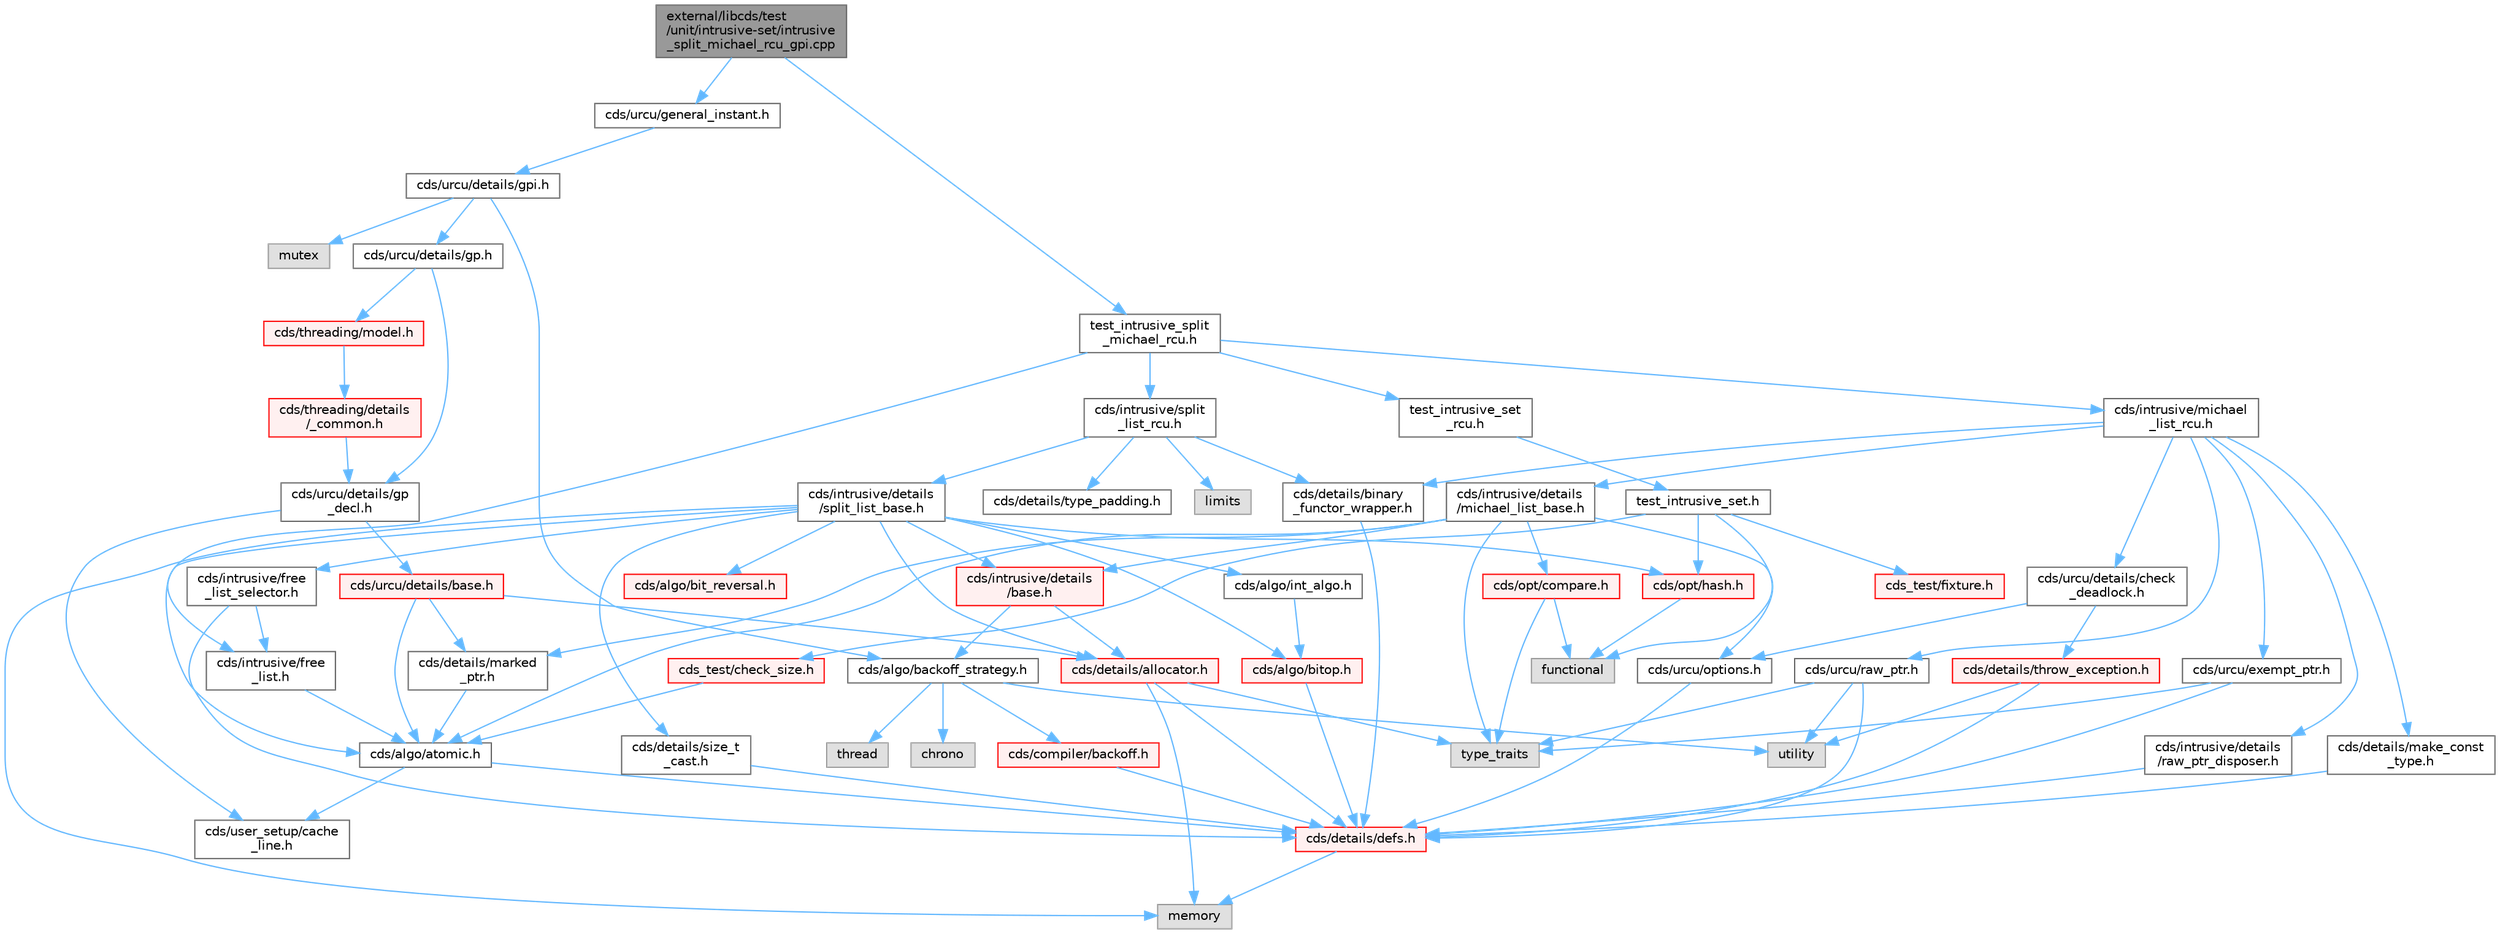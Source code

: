 digraph "external/libcds/test/unit/intrusive-set/intrusive_split_michael_rcu_gpi.cpp"
{
 // LATEX_PDF_SIZE
  bgcolor="transparent";
  edge [fontname=Helvetica,fontsize=10,labelfontname=Helvetica,labelfontsize=10];
  node [fontname=Helvetica,fontsize=10,shape=box,height=0.2,width=0.4];
  Node1 [id="Node000001",label="external/libcds/test\l/unit/intrusive-set/intrusive\l_split_michael_rcu_gpi.cpp",height=0.2,width=0.4,color="gray40", fillcolor="grey60", style="filled", fontcolor="black",tooltip=" "];
  Node1 -> Node2 [id="edge89_Node000001_Node000002",color="steelblue1",style="solid",tooltip=" "];
  Node2 [id="Node000002",label="cds/urcu/general_instant.h",height=0.2,width=0.4,color="grey40", fillcolor="white", style="filled",URL="$general__instant_8h.html",tooltip=" "];
  Node2 -> Node3 [id="edge90_Node000002_Node000003",color="steelblue1",style="solid",tooltip=" "];
  Node3 [id="Node000003",label="cds/urcu/details/gpi.h",height=0.2,width=0.4,color="grey40", fillcolor="white", style="filled",URL="$gpi_8h.html",tooltip=" "];
  Node3 -> Node4 [id="edge91_Node000003_Node000004",color="steelblue1",style="solid",tooltip=" "];
  Node4 [id="Node000004",label="mutex",height=0.2,width=0.4,color="grey60", fillcolor="#E0E0E0", style="filled",tooltip=" "];
  Node3 -> Node5 [id="edge92_Node000003_Node000005",color="steelblue1",style="solid",tooltip=" "];
  Node5 [id="Node000005",label="cds/urcu/details/gp.h",height=0.2,width=0.4,color="grey40", fillcolor="white", style="filled",URL="$gp_8h.html",tooltip=" "];
  Node5 -> Node6 [id="edge93_Node000005_Node000006",color="steelblue1",style="solid",tooltip=" "];
  Node6 [id="Node000006",label="cds/urcu/details/gp\l_decl.h",height=0.2,width=0.4,color="grey40", fillcolor="white", style="filled",URL="$gp__decl_8h.html",tooltip=" "];
  Node6 -> Node7 [id="edge94_Node000006_Node000007",color="steelblue1",style="solid",tooltip=" "];
  Node7 [id="Node000007",label="cds/urcu/details/base.h",height=0.2,width=0.4,color="red", fillcolor="#FFF0F0", style="filled",URL="$external_2libcds_2cds_2urcu_2details_2base_8h.html",tooltip=" "];
  Node7 -> Node8 [id="edge95_Node000007_Node000008",color="steelblue1",style="solid",tooltip=" "];
  Node8 [id="Node000008",label="cds/algo/atomic.h",height=0.2,width=0.4,color="grey40", fillcolor="white", style="filled",URL="$external_2libcds_2cds_2algo_2atomic_8h.html",tooltip=" "];
  Node8 -> Node9 [id="edge96_Node000008_Node000009",color="steelblue1",style="solid",tooltip=" "];
  Node9 [id="Node000009",label="cds/details/defs.h",height=0.2,width=0.4,color="red", fillcolor="#FFF0F0", style="filled",URL="$details_2defs_8h.html",tooltip=" "];
  Node9 -> Node17 [id="edge97_Node000009_Node000017",color="steelblue1",style="solid",tooltip=" "];
  Node17 [id="Node000017",label="memory",height=0.2,width=0.4,color="grey60", fillcolor="#E0E0E0", style="filled",tooltip=" "];
  Node8 -> Node22 [id="edge98_Node000008_Node000022",color="steelblue1",style="solid",tooltip=" "];
  Node22 [id="Node000022",label="cds/user_setup/cache\l_line.h",height=0.2,width=0.4,color="grey40", fillcolor="white", style="filled",URL="$cache__line_8h.html",tooltip="Cache-line size definition"];
  Node7 -> Node24 [id="edge99_Node000007_Node000024",color="steelblue1",style="solid",tooltip=" "];
  Node24 [id="Node000024",label="cds/details/allocator.h",height=0.2,width=0.4,color="red", fillcolor="#FFF0F0", style="filled",URL="$external_2libcds_2cds_2details_2allocator_8h.html",tooltip=" "];
  Node24 -> Node25 [id="edge100_Node000024_Node000025",color="steelblue1",style="solid",tooltip=" "];
  Node25 [id="Node000025",label="type_traits",height=0.2,width=0.4,color="grey60", fillcolor="#E0E0E0", style="filled",tooltip=" "];
  Node24 -> Node17 [id="edge101_Node000024_Node000017",color="steelblue1",style="solid",tooltip=" "];
  Node24 -> Node9 [id="edge102_Node000024_Node000009",color="steelblue1",style="solid",tooltip=" "];
  Node7 -> Node45 [id="edge103_Node000007_Node000045",color="steelblue1",style="solid",tooltip=" "];
  Node45 [id="Node000045",label="cds/details/marked\l_ptr.h",height=0.2,width=0.4,color="grey40", fillcolor="white", style="filled",URL="$marked__ptr_8h.html",tooltip=" "];
  Node45 -> Node8 [id="edge104_Node000045_Node000008",color="steelblue1",style="solid",tooltip=" "];
  Node6 -> Node22 [id="edge105_Node000006_Node000022",color="steelblue1",style="solid",tooltip=" "];
  Node5 -> Node46 [id="edge106_Node000005_Node000046",color="steelblue1",style="solid",tooltip=" "];
  Node46 [id="Node000046",label="cds/threading/model.h",height=0.2,width=0.4,color="red", fillcolor="#FFF0F0", style="filled",URL="$model_8h.html",tooltip=" "];
  Node46 -> Node47 [id="edge107_Node000046_Node000047",color="steelblue1",style="solid",tooltip=" "];
  Node47 [id="Node000047",label="cds/threading/details\l/_common.h",height=0.2,width=0.4,color="red", fillcolor="#FFF0F0", style="filled",URL="$__common_8h.html",tooltip=" "];
  Node47 -> Node6 [id="edge108_Node000047_Node000006",color="steelblue1",style="solid",tooltip=" "];
  Node3 -> Node53 [id="edge109_Node000003_Node000053",color="steelblue1",style="solid",tooltip=" "];
  Node53 [id="Node000053",label="cds/algo/backoff_strategy.h",height=0.2,width=0.4,color="grey40", fillcolor="white", style="filled",URL="$backoff__strategy_8h.html",tooltip=" "];
  Node53 -> Node41 [id="edge110_Node000053_Node000041",color="steelblue1",style="solid",tooltip=" "];
  Node41 [id="Node000041",label="utility",height=0.2,width=0.4,color="grey60", fillcolor="#E0E0E0", style="filled",tooltip=" "];
  Node53 -> Node36 [id="edge111_Node000053_Node000036",color="steelblue1",style="solid",tooltip=" "];
  Node36 [id="Node000036",label="thread",height=0.2,width=0.4,color="grey60", fillcolor="#E0E0E0", style="filled",tooltip=" "];
  Node53 -> Node54 [id="edge112_Node000053_Node000054",color="steelblue1",style="solid",tooltip=" "];
  Node54 [id="Node000054",label="chrono",height=0.2,width=0.4,color="grey60", fillcolor="#E0E0E0", style="filled",tooltip=" "];
  Node53 -> Node55 [id="edge113_Node000053_Node000055",color="steelblue1",style="solid",tooltip=" "];
  Node55 [id="Node000055",label="cds/compiler/backoff.h",height=0.2,width=0.4,color="red", fillcolor="#FFF0F0", style="filled",URL="$backoff_8h.html",tooltip=" "];
  Node55 -> Node9 [id="edge114_Node000055_Node000009",color="steelblue1",style="solid",tooltip=" "];
  Node1 -> Node57 [id="edge115_Node000001_Node000057",color="steelblue1",style="solid",tooltip=" "];
  Node57 [id="Node000057",label="test_intrusive_split\l_michael_rcu.h",height=0.2,width=0.4,color="grey40", fillcolor="white", style="filled",URL="$test__intrusive__split__michael__rcu_8h.html",tooltip=" "];
  Node57 -> Node58 [id="edge116_Node000057_Node000058",color="steelblue1",style="solid",tooltip=" "];
  Node58 [id="Node000058",label="test_intrusive_set\l_rcu.h",height=0.2,width=0.4,color="grey40", fillcolor="white", style="filled",URL="$test__intrusive__set__rcu_8h.html",tooltip=" "];
  Node58 -> Node59 [id="edge117_Node000058_Node000059",color="steelblue1",style="solid",tooltip=" "];
  Node59 [id="Node000059",label="test_intrusive_set.h",height=0.2,width=0.4,color="grey40", fillcolor="white", style="filled",URL="$intrusive-set_2test__intrusive__set_8h.html",tooltip=" "];
  Node59 -> Node60 [id="edge118_Node000059_Node000060",color="steelblue1",style="solid",tooltip=" "];
  Node60 [id="Node000060",label="cds_test/check_size.h",height=0.2,width=0.4,color="red", fillcolor="#FFF0F0", style="filled",URL="$check__size_8h.html",tooltip=" "];
  Node60 -> Node8 [id="edge119_Node000060_Node000008",color="steelblue1",style="solid",tooltip=" "];
  Node59 -> Node63 [id="edge120_Node000059_Node000063",color="steelblue1",style="solid",tooltip=" "];
  Node63 [id="Node000063",label="cds_test/fixture.h",height=0.2,width=0.4,color="red", fillcolor="#FFF0F0", style="filled",URL="$fixture_8h.html",tooltip=" "];
  Node59 -> Node66 [id="edge121_Node000059_Node000066",color="steelblue1",style="solid",tooltip=" "];
  Node66 [id="Node000066",label="cds/opt/hash.h",height=0.2,width=0.4,color="red", fillcolor="#FFF0F0", style="filled",URL="$external_2libcds_2cds_2opt_2hash_8h.html",tooltip=" "];
  Node66 -> Node68 [id="edge122_Node000066_Node000068",color="steelblue1",style="solid",tooltip=" "];
  Node68 [id="Node000068",label="functional",height=0.2,width=0.4,color="grey60", fillcolor="#E0E0E0", style="filled",tooltip=" "];
  Node59 -> Node68 [id="edge123_Node000059_Node000068",color="steelblue1",style="solid",tooltip=" "];
  Node57 -> Node71 [id="edge124_Node000057_Node000071",color="steelblue1",style="solid",tooltip=" "];
  Node71 [id="Node000071",label="cds/intrusive/michael\l_list_rcu.h",height=0.2,width=0.4,color="grey40", fillcolor="white", style="filled",URL="$intrusive_2michael__list__rcu_8h.html",tooltip=" "];
  Node71 -> Node72 [id="edge125_Node000071_Node000072",color="steelblue1",style="solid",tooltip=" "];
  Node72 [id="Node000072",label="cds/intrusive/details\l/michael_list_base.h",height=0.2,width=0.4,color="grey40", fillcolor="white", style="filled",URL="$intrusive_2details_2michael__list__base_8h.html",tooltip=" "];
  Node72 -> Node25 [id="edge126_Node000072_Node000025",color="steelblue1",style="solid",tooltip=" "];
  Node72 -> Node73 [id="edge127_Node000072_Node000073",color="steelblue1",style="solid",tooltip=" "];
  Node73 [id="Node000073",label="cds/intrusive/details\l/base.h",height=0.2,width=0.4,color="red", fillcolor="#FFF0F0", style="filled",URL="$external_2libcds_2cds_2intrusive_2details_2base_8h.html",tooltip=" "];
  Node73 -> Node24 [id="edge128_Node000073_Node000024",color="steelblue1",style="solid",tooltip=" "];
  Node73 -> Node53 [id="edge129_Node000073_Node000053",color="steelblue1",style="solid",tooltip=" "];
  Node72 -> Node76 [id="edge130_Node000072_Node000076",color="steelblue1",style="solid",tooltip=" "];
  Node76 [id="Node000076",label="cds/opt/compare.h",height=0.2,width=0.4,color="red", fillcolor="#FFF0F0", style="filled",URL="$external_2libcds_2cds_2opt_2compare_8h.html",tooltip=" "];
  Node76 -> Node25 [id="edge131_Node000076_Node000025",color="steelblue1",style="solid",tooltip=" "];
  Node76 -> Node68 [id="edge132_Node000076_Node000068",color="steelblue1",style="solid",tooltip=" "];
  Node72 -> Node8 [id="edge133_Node000072_Node000008",color="steelblue1",style="solid",tooltip=" "];
  Node72 -> Node45 [id="edge134_Node000072_Node000045",color="steelblue1",style="solid",tooltip=" "];
  Node72 -> Node77 [id="edge135_Node000072_Node000077",color="steelblue1",style="solid",tooltip=" "];
  Node77 [id="Node000077",label="cds/urcu/options.h",height=0.2,width=0.4,color="grey40", fillcolor="white", style="filled",URL="$urcu_2options_8h.html",tooltip=" "];
  Node77 -> Node9 [id="edge136_Node000077_Node000009",color="steelblue1",style="solid",tooltip=" "];
  Node71 -> Node78 [id="edge137_Node000071_Node000078",color="steelblue1",style="solid",tooltip=" "];
  Node78 [id="Node000078",label="cds/urcu/details/check\l_deadlock.h",height=0.2,width=0.4,color="grey40", fillcolor="white", style="filled",URL="$check__deadlock_8h.html",tooltip=" "];
  Node78 -> Node77 [id="edge138_Node000078_Node000077",color="steelblue1",style="solid",tooltip=" "];
  Node78 -> Node39 [id="edge139_Node000078_Node000039",color="steelblue1",style="solid",tooltip=" "];
  Node39 [id="Node000039",label="cds/details/throw_exception.h",height=0.2,width=0.4,color="red", fillcolor="#FFF0F0", style="filled",URL="$throw__exception_8h.html",tooltip=" "];
  Node39 -> Node9 [id="edge140_Node000039_Node000009",color="steelblue1",style="solid",tooltip=" "];
  Node39 -> Node41 [id="edge141_Node000039_Node000041",color="steelblue1",style="solid",tooltip=" "];
  Node71 -> Node79 [id="edge142_Node000071_Node000079",color="steelblue1",style="solid",tooltip=" "];
  Node79 [id="Node000079",label="cds/details/binary\l_functor_wrapper.h",height=0.2,width=0.4,color="grey40", fillcolor="white", style="filled",URL="$binary__functor__wrapper_8h.html",tooltip=" "];
  Node79 -> Node9 [id="edge143_Node000079_Node000009",color="steelblue1",style="solid",tooltip=" "];
  Node71 -> Node80 [id="edge144_Node000071_Node000080",color="steelblue1",style="solid",tooltip=" "];
  Node80 [id="Node000080",label="cds/details/make_const\l_type.h",height=0.2,width=0.4,color="grey40", fillcolor="white", style="filled",URL="$make__const__type_8h.html",tooltip=" "];
  Node80 -> Node9 [id="edge145_Node000080_Node000009",color="steelblue1",style="solid",tooltip=" "];
  Node71 -> Node81 [id="edge146_Node000071_Node000081",color="steelblue1",style="solid",tooltip=" "];
  Node81 [id="Node000081",label="cds/urcu/exempt_ptr.h",height=0.2,width=0.4,color="grey40", fillcolor="white", style="filled",URL="$exempt__ptr_8h.html",tooltip=" "];
  Node81 -> Node25 [id="edge147_Node000081_Node000025",color="steelblue1",style="solid",tooltip=" "];
  Node81 -> Node9 [id="edge148_Node000081_Node000009",color="steelblue1",style="solid",tooltip=" "];
  Node71 -> Node82 [id="edge149_Node000071_Node000082",color="steelblue1",style="solid",tooltip=" "];
  Node82 [id="Node000082",label="cds/urcu/raw_ptr.h",height=0.2,width=0.4,color="grey40", fillcolor="white", style="filled",URL="$raw__ptr_8h.html",tooltip=" "];
  Node82 -> Node41 [id="edge150_Node000082_Node000041",color="steelblue1",style="solid",tooltip=" "];
  Node82 -> Node25 [id="edge151_Node000082_Node000025",color="steelblue1",style="solid",tooltip=" "];
  Node82 -> Node9 [id="edge152_Node000082_Node000009",color="steelblue1",style="solid",tooltip=" "];
  Node71 -> Node83 [id="edge153_Node000071_Node000083",color="steelblue1",style="solid",tooltip=" "];
  Node83 [id="Node000083",label="cds/intrusive/details\l/raw_ptr_disposer.h",height=0.2,width=0.4,color="grey40", fillcolor="white", style="filled",URL="$raw__ptr__disposer_8h.html",tooltip=" "];
  Node83 -> Node9 [id="edge154_Node000083_Node000009",color="steelblue1",style="solid",tooltip=" "];
  Node57 -> Node84 [id="edge155_Node000057_Node000084",color="steelblue1",style="solid",tooltip=" "];
  Node84 [id="Node000084",label="cds/intrusive/split\l_list_rcu.h",height=0.2,width=0.4,color="grey40", fillcolor="white", style="filled",URL="$split__list__rcu_8h.html",tooltip=" "];
  Node84 -> Node85 [id="edge156_Node000084_Node000085",color="steelblue1",style="solid",tooltip=" "];
  Node85 [id="Node000085",label="limits",height=0.2,width=0.4,color="grey60", fillcolor="#E0E0E0", style="filled",tooltip=" "];
  Node84 -> Node86 [id="edge157_Node000084_Node000086",color="steelblue1",style="solid",tooltip=" "];
  Node86 [id="Node000086",label="cds/intrusive/details\l/split_list_base.h",height=0.2,width=0.4,color="grey40", fillcolor="white", style="filled",URL="$intrusive_2details_2split__list__base_8h.html",tooltip=" "];
  Node86 -> Node73 [id="edge158_Node000086_Node000073",color="steelblue1",style="solid",tooltip=" "];
  Node86 -> Node8 [id="edge159_Node000086_Node000008",color="steelblue1",style="solid",tooltip=" "];
  Node86 -> Node87 [id="edge160_Node000086_Node000087",color="steelblue1",style="solid",tooltip=" "];
  Node87 [id="Node000087",label="cds/algo/bit_reversal.h",height=0.2,width=0.4,color="red", fillcolor="#FFF0F0", style="filled",URL="$bit__reversal_8h.html",tooltip=" "];
  Node86 -> Node24 [id="edge161_Node000086_Node000024",color="steelblue1",style="solid",tooltip=" "];
  Node86 -> Node31 [id="edge162_Node000086_Node000031",color="steelblue1",style="solid",tooltip=" "];
  Node31 [id="Node000031",label="cds/algo/int_algo.h",height=0.2,width=0.4,color="grey40", fillcolor="white", style="filled",URL="$int__algo_8h.html",tooltip=" "];
  Node31 -> Node32 [id="edge163_Node000031_Node000032",color="steelblue1",style="solid",tooltip=" "];
  Node32 [id="Node000032",label="cds/algo/bitop.h",height=0.2,width=0.4,color="red", fillcolor="#FFF0F0", style="filled",URL="$algo_2bitop_8h.html",tooltip=" "];
  Node32 -> Node9 [id="edge164_Node000032_Node000009",color="steelblue1",style="solid",tooltip=" "];
  Node86 -> Node32 [id="edge165_Node000086_Node000032",color="steelblue1",style="solid",tooltip=" "];
  Node86 -> Node66 [id="edge166_Node000086_Node000066",color="steelblue1",style="solid",tooltip=" "];
  Node86 -> Node88 [id="edge167_Node000086_Node000088",color="steelblue1",style="solid",tooltip=" "];
  Node88 [id="Node000088",label="cds/intrusive/free\l_list_selector.h",height=0.2,width=0.4,color="grey40", fillcolor="white", style="filled",URL="$free__list__selector_8h.html",tooltip=" "];
  Node88 -> Node9 [id="edge168_Node000088_Node000009",color="steelblue1",style="solid",tooltip=" "];
  Node88 -> Node89 [id="edge169_Node000088_Node000089",color="steelblue1",style="solid",tooltip=" "];
  Node89 [id="Node000089",label="cds/intrusive/free\l_list.h",height=0.2,width=0.4,color="grey40", fillcolor="white", style="filled",URL="$free__list_8h.html",tooltip=" "];
  Node89 -> Node8 [id="edge170_Node000089_Node000008",color="steelblue1",style="solid",tooltip=" "];
  Node86 -> Node90 [id="edge171_Node000086_Node000090",color="steelblue1",style="solid",tooltip=" "];
  Node90 [id="Node000090",label="cds/details/size_t\l_cast.h",height=0.2,width=0.4,color="grey40", fillcolor="white", style="filled",URL="$size__t__cast_8h.html",tooltip=" "];
  Node90 -> Node9 [id="edge172_Node000090_Node000009",color="steelblue1",style="solid",tooltip=" "];
  Node86 -> Node17 [id="edge173_Node000086_Node000017",color="steelblue1",style="solid",tooltip=" "];
  Node84 -> Node79 [id="edge174_Node000084_Node000079",color="steelblue1",style="solid",tooltip=" "];
  Node84 -> Node91 [id="edge175_Node000084_Node000091",color="steelblue1",style="solid",tooltip=" "];
  Node91 [id="Node000091",label="cds/details/type_padding.h",height=0.2,width=0.4,color="grey40", fillcolor="white", style="filled",URL="$type__padding_8h.html",tooltip=" "];
  Node57 -> Node89 [id="edge176_Node000057_Node000089",color="steelblue1",style="solid",tooltip=" "];
}
